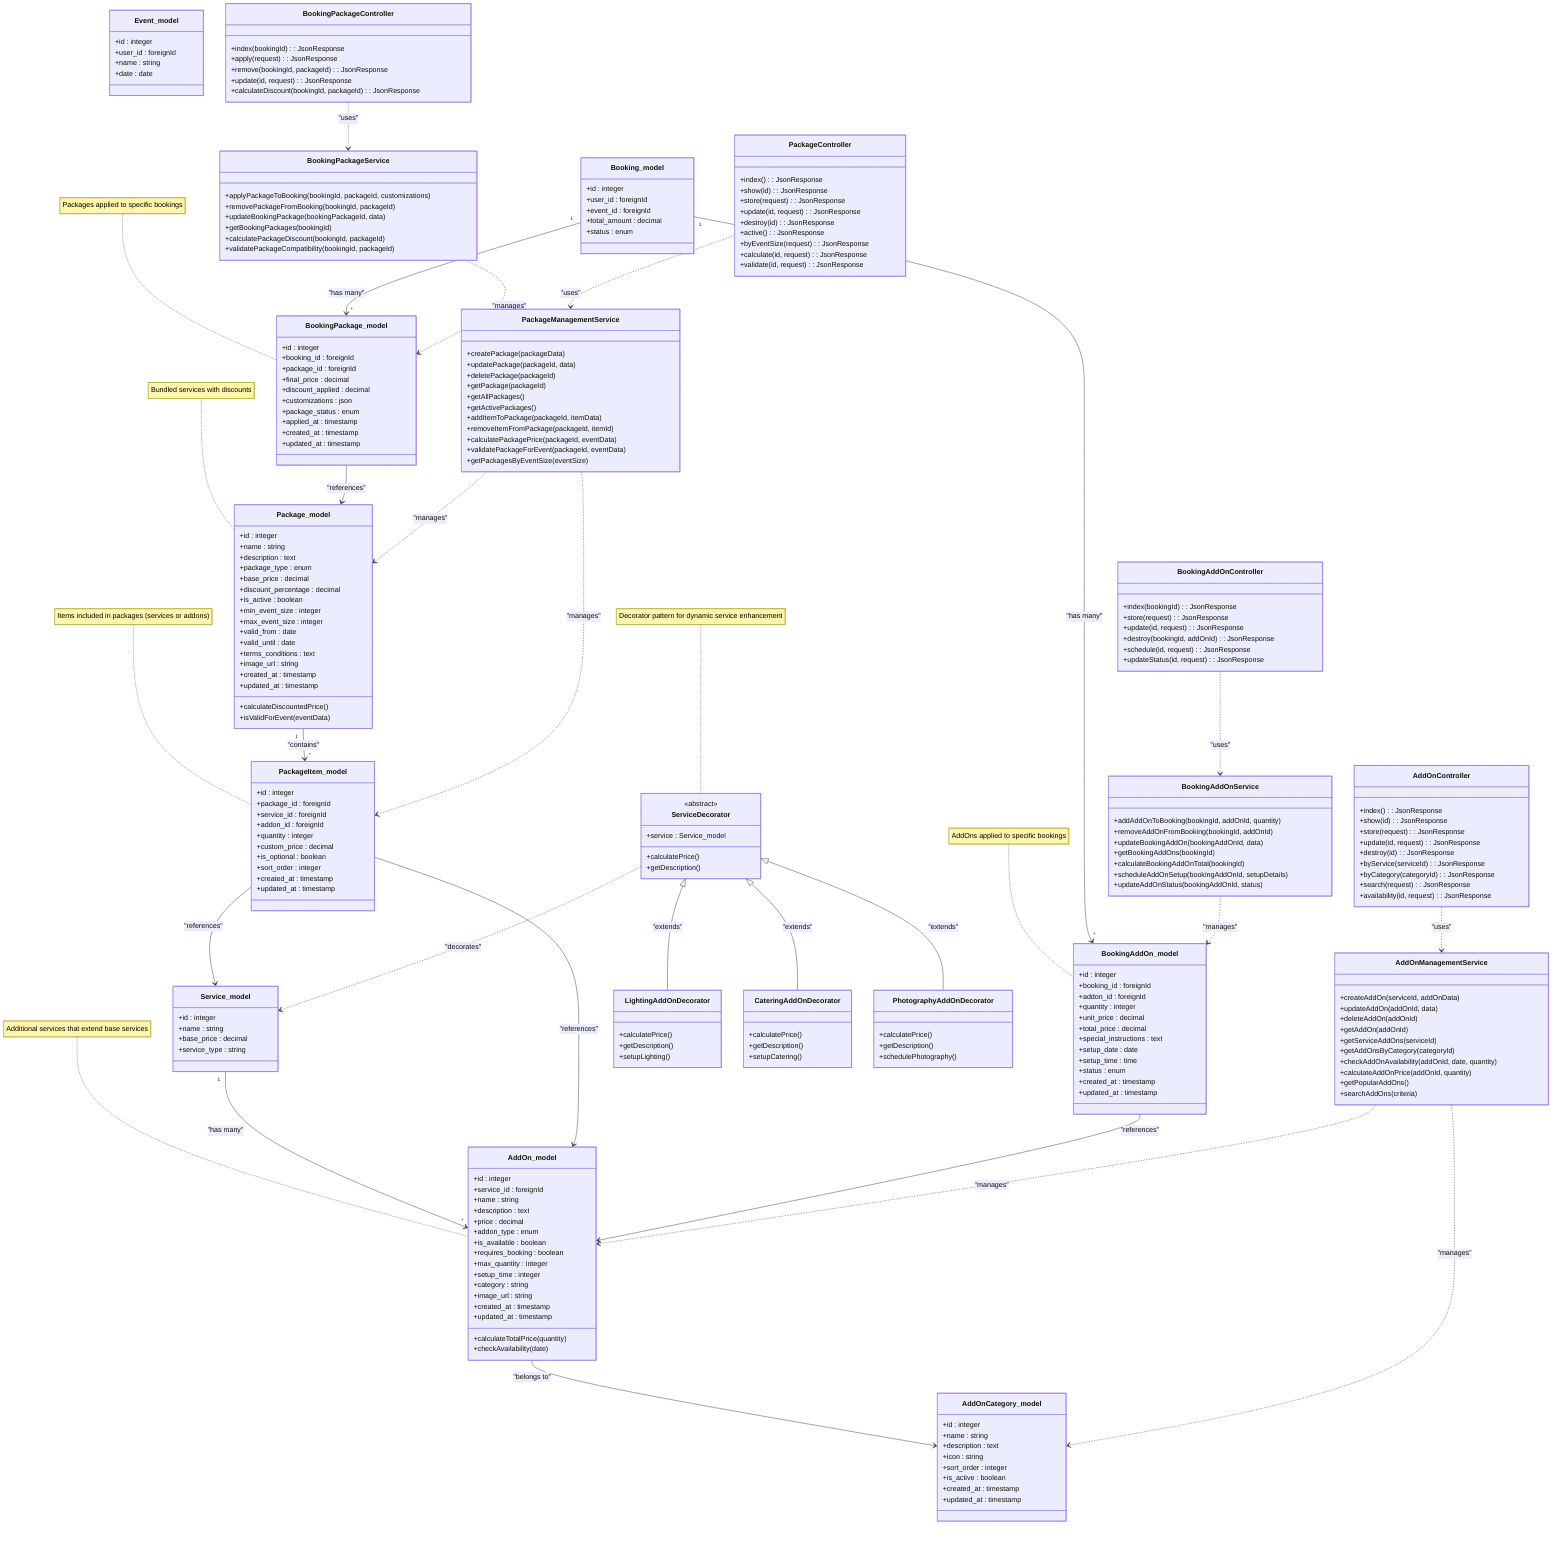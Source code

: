 classDiagram
    direction TB
    
    %% =============== ADDON & PACKAGE SYSTEM ===============

    %% -------------- Core References (External Models) --------------
    class Service_model {
        +id : integer
        +name : string
        +base_price : decimal
        +service_type : string
    }

    class Event_model {
        +id : integer
        +user_id : foreignId
        +name : string
        +date : date
    }

    class Booking_model {
        +id : integer
        +user_id : foreignId
        +event_id : foreignId
        +total_amount : decimal
        +status : enum
    }

    %% -------------- AddOn & Package Models (Database Entities) --------------
    class AddOn_model {
        +id : integer
        +service_id : foreignId
        +name : string
        +description : text
        +price : decimal
        +addon_type : enum
        +is_available : boolean
        +requires_booking : boolean
        +max_quantity : integer
        +setup_time : integer
        +category : string
        +image_url : string
        +created_at : timestamp
        +updated_at : timestamp
        +calculateTotalPrice(quantity)
        +checkAvailability(date)
    }

    class Package_model {
        +id : integer
        +name : string
        +description : text
        +package_type : enum
        +base_price : decimal
        +discount_percentage : decimal
        +is_active : boolean
        +min_event_size : integer
        +max_event_size : integer
        +valid_from : date
        +valid_until : date
        +terms_conditions : text
        +image_url : string
        +created_at : timestamp
        +updated_at : timestamp
        +calculateDiscountedPrice()
        +isValidForEvent(eventData)
    }

    class PackageItem_model {
        +id : integer
        +package_id : foreignId
        +service_id : foreignId
        +addon_id : foreignId
        +quantity : integer
        +custom_price : decimal
        +is_optional : boolean
        +sort_order : integer
        +created_at : timestamp
        +updated_at : timestamp
    }

    class BookingAddOn_model {
        +id : integer
        +booking_id : foreignId
        +addon_id : foreignId
        +quantity : integer
        +unit_price : decimal
        +total_price : decimal
        +special_instructions : text
        +setup_date : date
        +setup_time : time
        +status : enum
        +created_at : timestamp
        +updated_at : timestamp
    }

    class BookingPackage_model {
        +id : integer
        +booking_id : foreignId
        +package_id : foreignId
        +final_price : decimal
        +discount_applied : decimal
        +customizations : json
        +package_status : enum
        +applied_at : timestamp
        +created_at : timestamp
        +updated_at : timestamp
    }

    class AddOnCategory_model {
        +id : integer
        +name : string
        +description : text
        +icon : string
        +sort_order : integer
        +is_active : boolean
        +created_at : timestamp
        +updated_at : timestamp
    }

    %% -------------- Service Layer Classes --------------
    class AddOnManagementService {
        +createAddOn(serviceId, addOnData)
        +updateAddOn(addOnId, data)
        +deleteAddOn(addOnId)
        +getAddOn(addOnId)
        +getServiceAddOns(serviceId)
        +getAddOnsByCategory(categoryId)
        +checkAddOnAvailability(addOnId, date, quantity)
        +calculateAddOnPrice(addOnId, quantity)
        +getPopularAddOns()
        +searchAddOns(criteria)
    }

    class PackageManagementService {
        +createPackage(packageData)
        +updatePackage(packageId, data)
        +deletePackage(packageId)
        +getPackage(packageId)
        +getAllPackages()
        +getActivePackages()
        +addItemToPackage(packageId, itemData)
        +removeItemFromPackage(packageId, itemId)
        +calculatePackagePrice(packageId, eventData)
        +validatePackageForEvent(packageId, eventData)
        +getPackagesByEventSize(eventSize)
    }

    class BookingAddOnService {
        +addAddOnToBooking(bookingId, addOnId, quantity)
        +removeAddOnFromBooking(bookingId, addOnId)
        +updateBookingAddOn(bookingAddOnId, data)
        +getBookingAddOns(bookingId)
        +calculateBookingAddOnTotal(bookingId)
        +scheduleAddOnSetup(bookingAddOnId, setupDetails)
        +updateAddOnStatus(bookingAddOnId, status)
    }

    class BookingPackageService {
        +applyPackageToBooking(bookingId, packageId, customizations)
        +removePackageFromBooking(bookingId, packageId)
        +updateBookingPackage(bookingPackageId, data)
        +getBookingPackages(bookingId)
        +calculatePackageDiscount(bookingId, packageId)
        +validatePackageCompatibility(bookingId, packageId)
    }

    %% -------------- Decorator Pattern for AddOns --------------
    class ServiceDecorator {
        <<abstract>>
        +service : Service_model
        +calculatePrice()
        +getDescription()
    }

    class LightingAddOnDecorator {
        +calculatePrice()
        +getDescription()
        +setupLighting()
    }

    class CateringAddOnDecorator {
        +calculatePrice()
        +getDescription()
        +setupCatering()
    }

    class PhotographyAddOnDecorator {
        +calculatePrice()
        +getDescription()
        +schedulePhotography()
    }

    %% -------------- MVC Controllers --------------
    class AddOnController {
        +index() : JsonResponse
        +show(id) : JsonResponse
        +store(request) : JsonResponse
        +update(id, request) : JsonResponse
        +destroy(id) : JsonResponse
        +byService(serviceId) : JsonResponse
        +byCategory(categoryId) : JsonResponse
        +search(request) : JsonResponse
        +availability(id, request) : JsonResponse
    }

    class PackageController {
        +index() : JsonResponse
        +show(id) : JsonResponse
        +store(request) : JsonResponse
        +update(id, request) : JsonResponse
        +destroy(id) : JsonResponse
        +active() : JsonResponse
        +byEventSize(request) : JsonResponse
        +calculate(id, request) : JsonResponse
        +validate(id, request) : JsonResponse
    }

    class BookingAddOnController {
        +index(bookingId) : JsonResponse
        +store(request) : JsonResponse
        +update(id, request) : JsonResponse
        +destroy(bookingId, addOnId) : JsonResponse
        +schedule(id, request) : JsonResponse
        +updateStatus(id, request) : JsonResponse
    }

    class BookingPackageController {
        +index(bookingId) : JsonResponse
        +apply(request) : JsonResponse
        +remove(bookingId, packageId) : JsonResponse
        +update(id, request) : JsonResponse
        +calculateDiscount(bookingId, packageId) : JsonResponse
    }

    %% =============== RELATIONSHIPS ===============

    %% Model Relationships
    Service_model "1" --> "*" AddOn_model : "has many"
    Package_model "1" --> "*" PackageItem_model : "contains"
    PackageItem_model --> Service_model : "references"
    PackageItem_model --> AddOn_model : "references"
    Booking_model "1" --> "*" BookingAddOn_model : "has many"
    Booking_model "1" --> "*" BookingPackage_model : "has many"
    BookingAddOn_model --> AddOn_model : "references"
    BookingPackage_model --> Package_model : "references"
    AddOn_model --> AddOnCategory_model : "belongs to"

    %% Service Layer Dependencies
    AddOnManagementService ..> AddOn_model : "manages"
    AddOnManagementService ..> AddOnCategory_model : "manages"
    PackageManagementService ..> Package_model : "manages"
    PackageManagementService ..> PackageItem_model : "manages"
    BookingAddOnService ..> BookingAddOn_model : "manages"
    BookingPackageService ..> BookingPackage_model : "manages"

    %% Decorator Pattern Relationships
    ServiceDecorator ..> Service_model : "decorates"
    ServiceDecorator <|-- LightingAddOnDecorator : "extends"
    ServiceDecorator <|-- CateringAddOnDecorator : "extends"
    ServiceDecorator <|-- PhotographyAddOnDecorator : "extends"

    %% Controller Dependencies (Controller → Service ONLY)
    AddOnController ..> AddOnManagementService : "uses"
    PackageController ..> PackageManagementService : "uses"
    BookingAddOnController ..> BookingAddOnService : "uses"
    BookingPackageController ..> BookingPackageService : "uses"

    %% =============== NOTES ===============
    note for AddOn_model "Additional services that extend base services"
    note for Package_model "Bundled services with discounts"
    note for ServiceDecorator "Decorator pattern for dynamic service enhancement"
    note for BookingAddOn_model "AddOns applied to specific bookings"
    note for BookingPackage_model "Packages applied to specific bookings"
    note for PackageItem_model "Items included in packages (services or addons)"